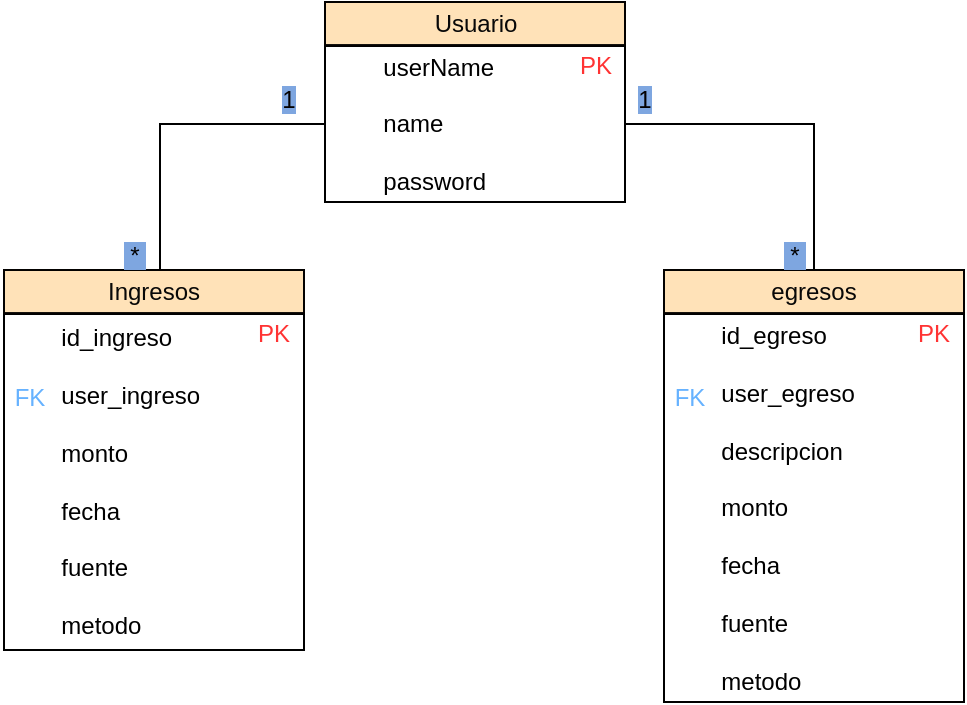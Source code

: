 <mxfile version="24.7.17">
  <diagram name="Página-1" id="W3ocWfP1EStlS6fuBUwe">
    <mxGraphModel dx="1393" dy="763" grid="1" gridSize="10" guides="1" tooltips="1" connect="1" arrows="1" fold="1" page="1" pageScale="1" pageWidth="827" pageHeight="1169" math="0" shadow="0">
      <root>
        <mxCell id="0" />
        <mxCell id="1" parent="0" />
        <mxCell id="JUO45Sb2hvGIYq0aweeU-14" style="edgeStyle=orthogonalEdgeStyle;rounded=0;orthogonalLoop=1;jettySize=auto;html=1;endArrow=none;endFill=0;" edge="1" parent="1" source="EMdAjmYfnoGqmESpnhpE-141" target="JUO45Sb2hvGIYq0aweeU-10">
          <mxGeometry relative="1" as="geometry" />
        </mxCell>
        <mxCell id="EMdAjmYfnoGqmESpnhpE-141" value="&lt;div&gt;&lt;span style=&quot;white-space: pre;&quot;&gt;&#x9;&lt;/span&gt;userName&lt;br&gt;&lt;/div&gt;&lt;div&gt;&lt;span style=&quot;white-space: pre;&quot;&gt;&#x9;&lt;/span&gt;&lt;br&gt;&lt;/div&gt;&lt;div&gt;&lt;span style=&quot;white-space: pre;&quot;&gt;&#x9;&lt;/span&gt;name&lt;br&gt;&lt;/div&gt;&lt;div&gt;&lt;br&gt;&lt;/div&gt;&lt;div&gt;&lt;span style=&quot;white-space: pre;&quot;&gt;&#x9;&lt;/span&gt;password&lt;/div&gt;" style="rounded=0;whiteSpace=wrap;html=1;align=left;" parent="1" vertex="1">
          <mxGeometry x="262.5" y="92" width="150" height="78" as="geometry" />
        </mxCell>
        <mxCell id="EMdAjmYfnoGqmESpnhpE-142" value="Usuario" style="rounded=0;whiteSpace=wrap;html=1;fillColor=#FFE2B8;fontColor=#080808;strokeColor=#030100;" parent="1" vertex="1">
          <mxGeometry x="262.5" y="70" width="150" height="21.54" as="geometry" />
        </mxCell>
        <mxCell id="EMdAjmYfnoGqmESpnhpE-144" value="&lt;font&gt;PK&lt;/font&gt;" style="text;html=1;align=center;verticalAlign=middle;whiteSpace=wrap;rounded=0;fontColor=#FF3333;" parent="1" vertex="1">
          <mxGeometry x="382.5" y="92.0" width="30" height="20" as="geometry" />
        </mxCell>
        <mxCell id="JUO45Sb2hvGIYq0aweeU-1" value="&lt;div&gt;&lt;span style=&quot;white-space: pre;&quot;&gt;&#x9;&lt;/span&gt;id_ingreso&lt;br&gt;&lt;/div&gt;&lt;div&gt;&lt;span style=&quot;white-space: pre;&quot;&gt;&#x9;&lt;/span&gt;&lt;br&gt;&lt;/div&gt;&lt;div&gt;&lt;span style=&quot;white-space: pre;&quot;&gt;&#x9;&lt;/span&gt;user_ingreso&lt;br&gt;&lt;/div&gt;&lt;div&gt;&lt;br&gt;&lt;/div&gt;&lt;div&gt;&lt;span style=&quot;white-space: pre;&quot;&gt;&#x9;&lt;/span&gt;monto&lt;/div&gt;&lt;div&gt;&lt;br&gt;&lt;/div&gt;&lt;div&gt;&lt;span style=&quot;white-space: pre;&quot;&gt;&#x9;&lt;/span&gt;fecha&lt;br&gt;&lt;/div&gt;&lt;div&gt;&lt;br&gt;&lt;/div&gt;&lt;div&gt;&lt;span style=&quot;white-space: pre;&quot;&gt;&#x9;&lt;/span&gt;fuente&lt;br&gt;&lt;/div&gt;&lt;div&gt;&lt;br&gt;&lt;/div&gt;&lt;div&gt;&lt;span style=&quot;white-space: pre;&quot;&gt;&#x9;&lt;/span&gt;metodo&lt;br&gt;&lt;/div&gt;" style="rounded=0;whiteSpace=wrap;html=1;align=left;" vertex="1" parent="1">
          <mxGeometry x="102" y="226" width="150" height="168" as="geometry" />
        </mxCell>
        <mxCell id="JUO45Sb2hvGIYq0aweeU-5" style="edgeStyle=orthogonalEdgeStyle;rounded=0;orthogonalLoop=1;jettySize=auto;html=1;entryX=0;entryY=0.5;entryDx=0;entryDy=0;endArrow=none;endFill=0;" edge="1" parent="1" source="JUO45Sb2hvGIYq0aweeU-2" target="EMdAjmYfnoGqmESpnhpE-141">
          <mxGeometry relative="1" as="geometry">
            <Array as="points">
              <mxPoint x="180" y="131" />
            </Array>
          </mxGeometry>
        </mxCell>
        <mxCell id="JUO45Sb2hvGIYq0aweeU-2" value="Ingresos" style="rounded=0;whiteSpace=wrap;html=1;fillColor=#FFE2B8;fontColor=#080808;strokeColor=#030100;" vertex="1" parent="1">
          <mxGeometry x="102" y="204" width="150" height="21.54" as="geometry" />
        </mxCell>
        <mxCell id="JUO45Sb2hvGIYq0aweeU-3" value="&lt;font&gt;PK&lt;/font&gt;" style="text;html=1;align=center;verticalAlign=middle;whiteSpace=wrap;rounded=0;fontColor=#FF3333;" vertex="1" parent="1">
          <mxGeometry x="222" y="226.0" width="30" height="20" as="geometry" />
        </mxCell>
        <mxCell id="JUO45Sb2hvGIYq0aweeU-4" value="&lt;font color=&quot;#66b2ff&quot;&gt;FK&lt;/font&gt;" style="text;html=1;align=center;verticalAlign=middle;whiteSpace=wrap;rounded=0;" vertex="1" parent="1">
          <mxGeometry x="100" y="259.0" width="30" height="18.46" as="geometry" />
        </mxCell>
        <mxCell id="JUO45Sb2hvGIYq0aweeU-6" value="&lt;font color=&quot;#030100&quot; style=&quot;background-color: rgb(126, 166, 224);&quot;&gt;&amp;nbsp;*&amp;nbsp;&lt;/font&gt;" style="text;html=1;align=center;verticalAlign=middle;whiteSpace=wrap;rounded=0;" vertex="1" parent="1">
          <mxGeometry x="160" y="190" width="15" height="14" as="geometry" />
        </mxCell>
        <mxCell id="JUO45Sb2hvGIYq0aweeU-7" value="&lt;font color=&quot;#030100&quot; style=&quot;background-color: rgb(126, 166, 224);&quot;&gt;1&lt;/font&gt;" style="text;html=1;align=center;verticalAlign=middle;whiteSpace=wrap;rounded=0;" vertex="1" parent="1">
          <mxGeometry x="237" y="112" width="15" height="14" as="geometry" />
        </mxCell>
        <mxCell id="JUO45Sb2hvGIYq0aweeU-9" value="&lt;div&gt;&lt;span style=&quot;white-space: pre;&quot;&gt;&#x9;&lt;/span&gt;id_egreso&lt;br&gt;&lt;/div&gt;&lt;div&gt;&lt;span style=&quot;white-space: pre;&quot;&gt;&#x9;&lt;/span&gt;&lt;br&gt;&lt;/div&gt;&lt;div&gt;&lt;span style=&quot;white-space: pre;&quot;&gt;&#x9;&lt;/span&gt;user_egreso&lt;br&gt;&lt;/div&gt;&lt;div&gt;&lt;br&gt;&lt;/div&gt;&lt;div&gt;&lt;span style=&quot;white-space: pre;&quot;&gt;&#x9;&lt;/span&gt;descripcion&lt;br&gt;&lt;/div&gt;&lt;div&gt;&lt;br&gt;&lt;/div&gt;&lt;div&gt;&lt;span style=&quot;white-space: pre;&quot;&gt;&#x9;&lt;/span&gt;monto&lt;/div&gt;&lt;div&gt;&lt;br&gt;&lt;/div&gt;&lt;div&gt;&lt;span style=&quot;white-space: pre;&quot;&gt;&#x9;&lt;/span&gt;fecha&lt;br&gt;&lt;/div&gt;&lt;div&gt;&lt;br&gt;&lt;/div&gt;&lt;div&gt;&lt;span style=&quot;white-space: pre;&quot;&gt;&#x9;&lt;/span&gt;fuente&lt;br&gt;&lt;/div&gt;&lt;div&gt;&lt;br&gt;&lt;/div&gt;&lt;div&gt;&lt;span style=&quot;white-space: pre;&quot;&gt;&#x9;&lt;/span&gt;metodo&lt;br&gt;&lt;/div&gt;" style="rounded=0;whiteSpace=wrap;html=1;align=left;" vertex="1" parent="1">
          <mxGeometry x="432" y="226" width="150" height="194" as="geometry" />
        </mxCell>
        <mxCell id="JUO45Sb2hvGIYq0aweeU-10" value="egresos" style="rounded=0;whiteSpace=wrap;html=1;fillColor=#FFE2B8;fontColor=#080808;strokeColor=#030100;" vertex="1" parent="1">
          <mxGeometry x="432" y="204" width="150" height="21.54" as="geometry" />
        </mxCell>
        <mxCell id="JUO45Sb2hvGIYq0aweeU-11" value="&lt;font&gt;PK&lt;/font&gt;" style="text;html=1;align=center;verticalAlign=middle;whiteSpace=wrap;rounded=0;fontColor=#FF3333;" vertex="1" parent="1">
          <mxGeometry x="552" y="226.0" width="30" height="20" as="geometry" />
        </mxCell>
        <mxCell id="JUO45Sb2hvGIYq0aweeU-12" value="&lt;font color=&quot;#66b2ff&quot;&gt;FK&lt;/font&gt;" style="text;html=1;align=center;verticalAlign=middle;whiteSpace=wrap;rounded=0;" vertex="1" parent="1">
          <mxGeometry x="430" y="259.0" width="30" height="18.46" as="geometry" />
        </mxCell>
        <mxCell id="JUO45Sb2hvGIYq0aweeU-13" value="&lt;font color=&quot;#030100&quot; style=&quot;background-color: rgb(126, 166, 224);&quot;&gt;&amp;nbsp;*&amp;nbsp;&lt;/font&gt;" style="text;html=1;align=center;verticalAlign=middle;whiteSpace=wrap;rounded=0;" vertex="1" parent="1">
          <mxGeometry x="490" y="190" width="15" height="14" as="geometry" />
        </mxCell>
        <mxCell id="JUO45Sb2hvGIYq0aweeU-15" value="&lt;font color=&quot;#030100&quot; style=&quot;background-color: rgb(126, 166, 224);&quot;&gt;1&lt;/font&gt;" style="text;html=1;align=center;verticalAlign=middle;whiteSpace=wrap;rounded=0;" vertex="1" parent="1">
          <mxGeometry x="415" y="112" width="15" height="14" as="geometry" />
        </mxCell>
      </root>
    </mxGraphModel>
  </diagram>
</mxfile>
